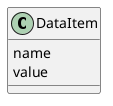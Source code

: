 @startuml classes
set namespaceSeparator none
class "DataItem" as codelink.backend.data_item.DataItem {
  name
  value
}
@enduml
